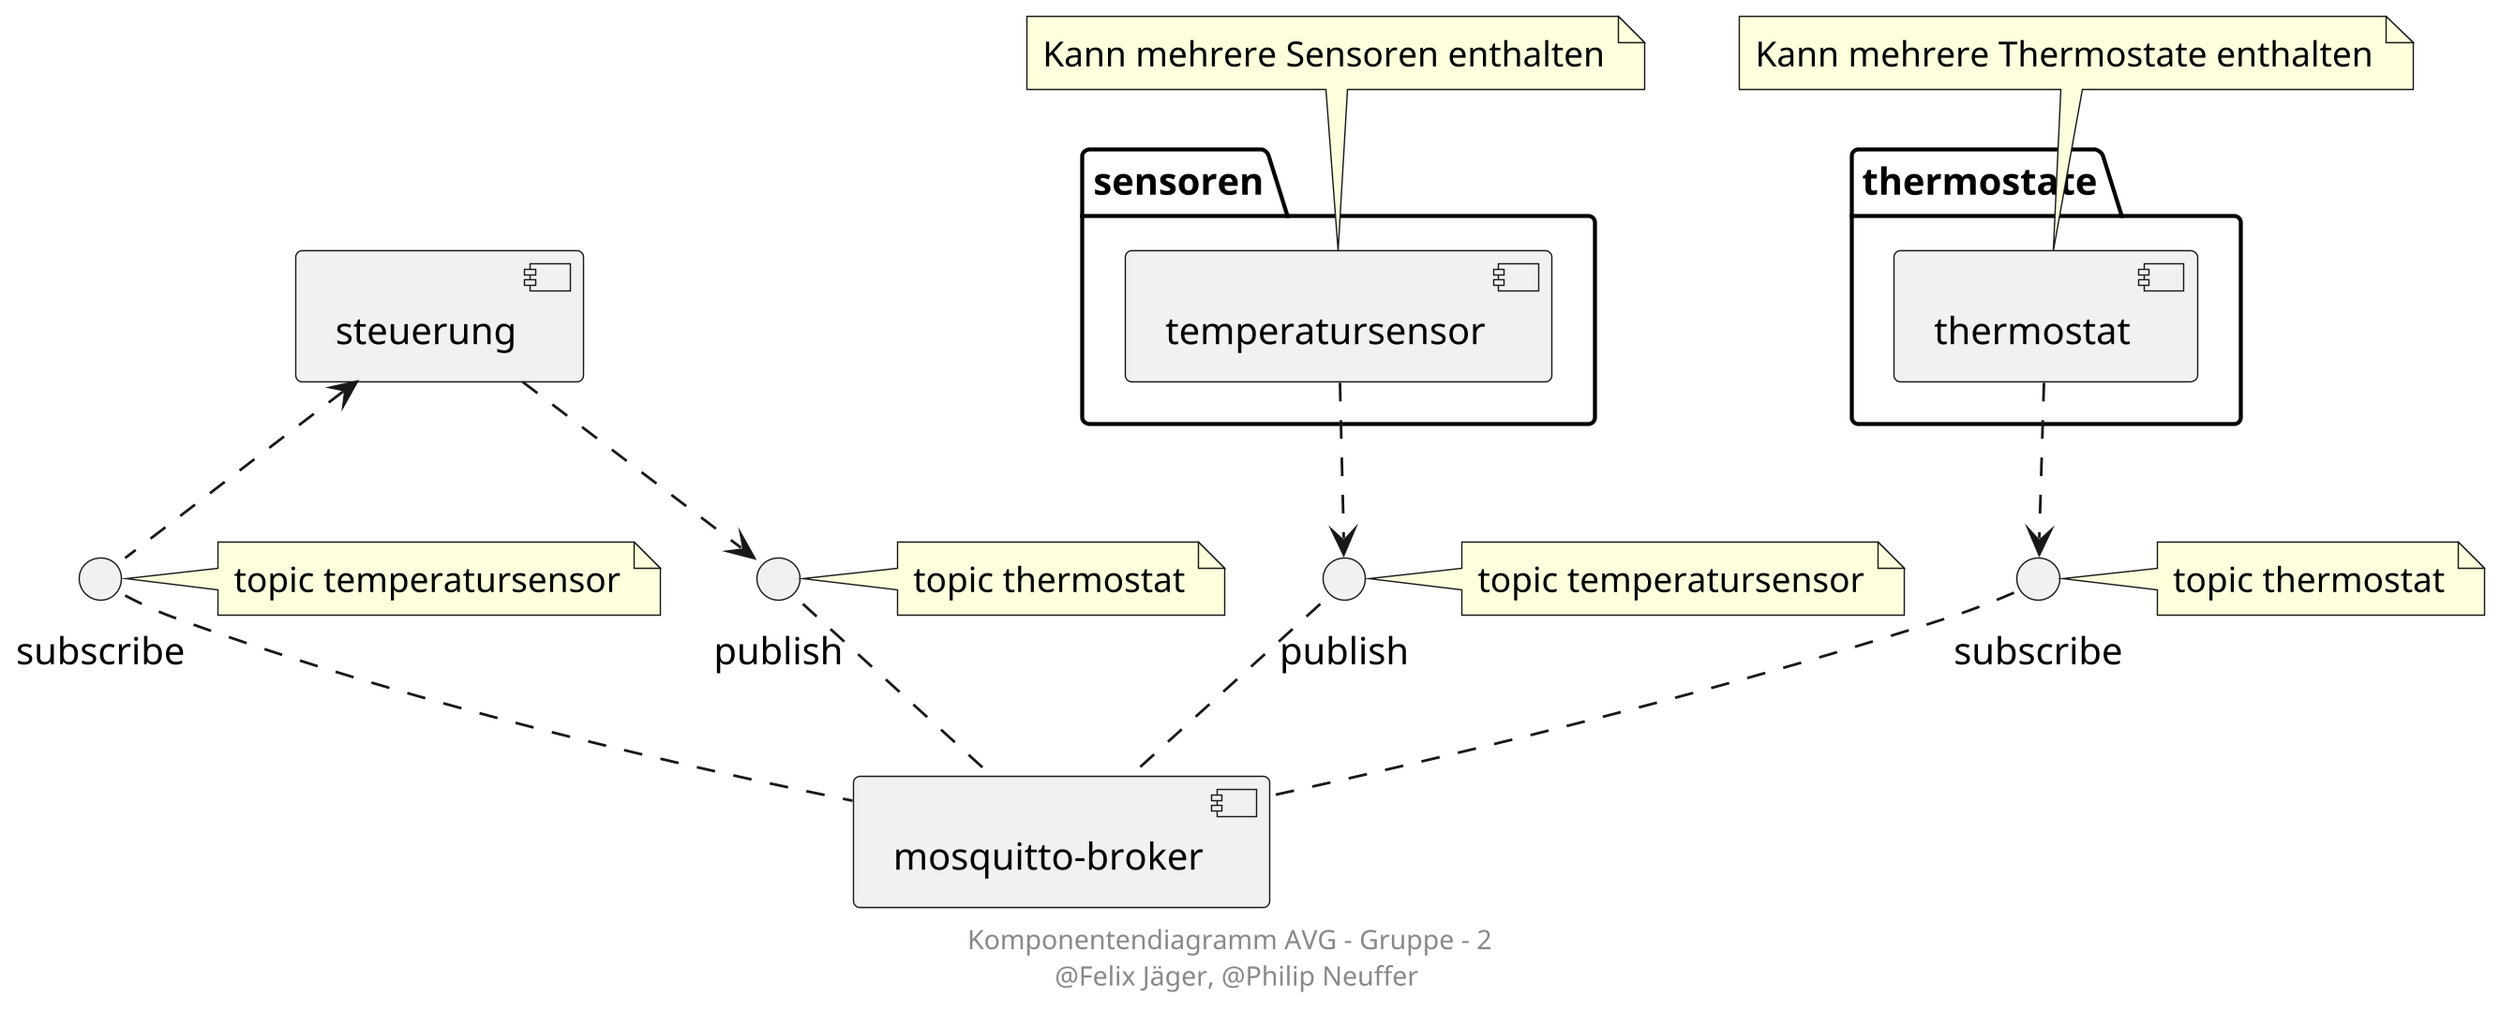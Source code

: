 @startuml Komponentendiagramm

scale 1920 width
scale 1080 height

package sensoren{
    [temperatursensor] as sensor
}
package thermostate{
    [thermostat] as thermostat
}

[steuerung] as steuerung
[mosquitto-broker] as mosquitto

() "publish" as p_sensor
() "subscribe" as s_sensor
() "publish" as p_thermo
() "subscribe" as s_thermo

note top of thermostat: Kann mehrere Thermostate enthalten
note top of sensor: Kann mehrere Sensoren enthalten

note right of s_sensor: topic temperatursensor
note right of p_thermo: topic thermostat
note right of p_sensor: topic temperatursensor
note right of s_thermo: topic thermostat


steuerung <.. () s_sensor
() s_sensor .. mosquitto
steuerung ..> () p_thermo
() p_thermo .. mosquitto

sensor ..> () p_sensor
() p_sensor .. mosquitto

thermostat ..> () s_thermo
() s_thermo .. mosquitto

footer "Komponentendiagramm AVG - Gruppe - 2 \n @Felix Jäger, @Philip Neuffer"
@enduml
